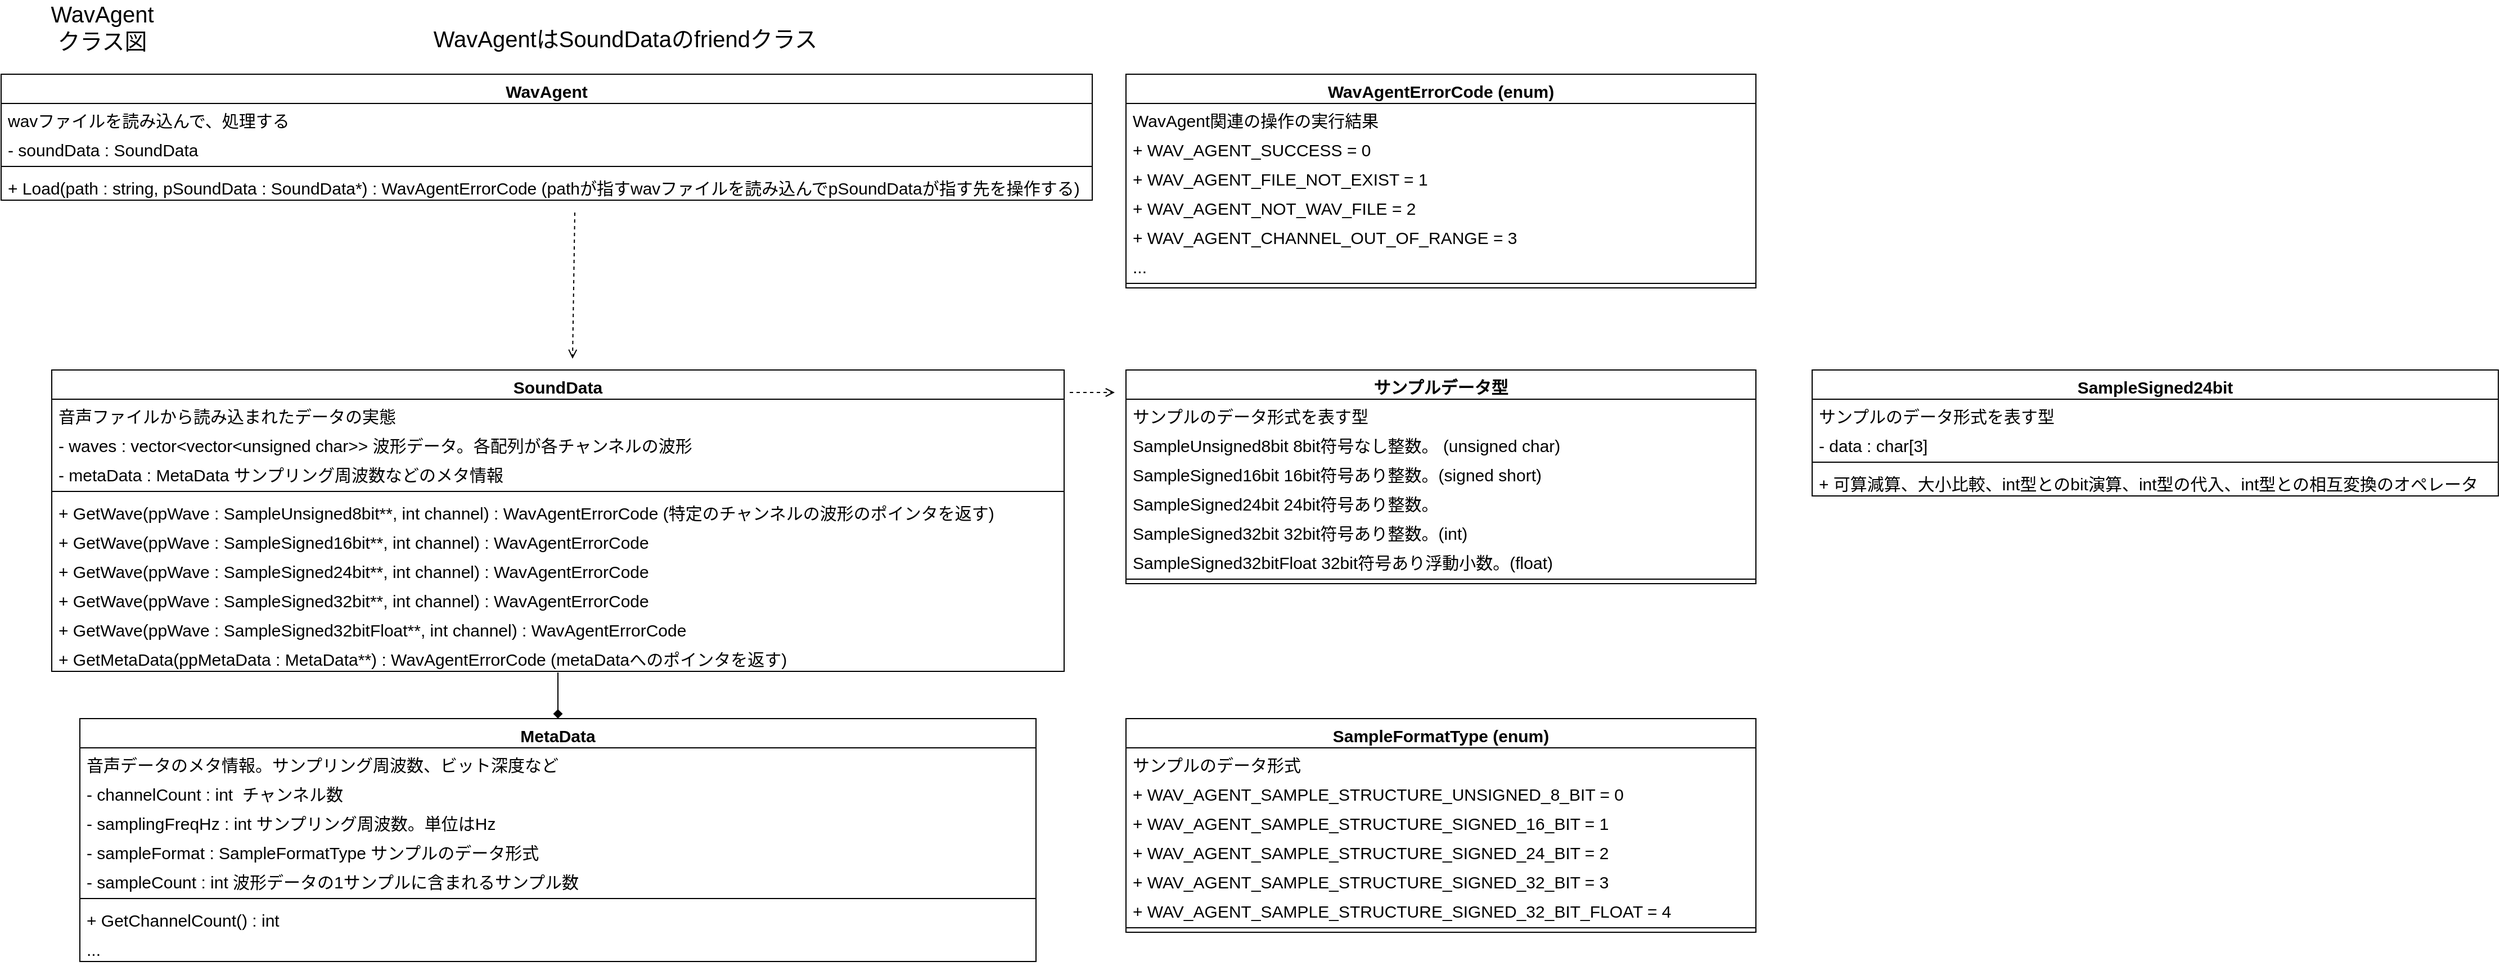 <mxfile version="18.0.1" type="device"><diagram id="sFYjaW0Df-qgoLJA89yq" name="ページ1"><mxGraphModel dx="1597" dy="1442" grid="1" gridSize="10" guides="1" tooltips="1" connect="1" arrows="1" fold="1" page="1" pageScale="1" pageWidth="827" pageHeight="1169" math="0" shadow="0"><root><mxCell id="0"/><mxCell id="1" parent="0"/><mxCell id="KM53aF1GowAJqY1VJPhq-1" value="WavAgentクラス図" style="text;html=1;strokeColor=none;fillColor=none;align=center;verticalAlign=middle;whiteSpace=wrap;rounded=0;fontSize=20;" parent="1" vertex="1"><mxGeometry x="-100" y="390" width="60" height="30" as="geometry"/></mxCell><mxCell id="KM53aF1GowAJqY1VJPhq-11" value="" style="endArrow=open;html=1;rounded=0;fontSize=15;endFill=0;entryX=0.5;entryY=0;entryDx=0;entryDy=0;dashed=1;" parent="1" edge="1"><mxGeometry width="50" height="50" relative="1" as="geometry"><mxPoint x="350" y="570" as="sourcePoint"/><mxPoint x="348" y="700" as="targetPoint"/><Array as="points"/></mxGeometry></mxCell><mxCell id="KM53aF1GowAJqY1VJPhq-13" value="WavAgent" style="swimlane;fontStyle=1;align=center;verticalAlign=top;childLayout=stackLayout;horizontal=1;startSize=26;horizontalStack=0;resizeParent=1;resizeParentMax=0;resizeLast=0;collapsible=1;marginBottom=0;fontSize=15;" parent="1" vertex="1"><mxGeometry x="-160" y="447" width="970" height="112" as="geometry"/></mxCell><mxCell id="KM53aF1GowAJqY1VJPhq-14" value="wavファイルを読み込んで、処理する" style="text;strokeColor=none;fillColor=none;align=left;verticalAlign=top;spacingLeft=4;spacingRight=4;overflow=hidden;rotatable=0;points=[[0,0.5],[1,0.5]];portConstraint=eastwest;fontSize=15;" parent="KM53aF1GowAJqY1VJPhq-13" vertex="1"><mxGeometry y="26" width="970" height="26" as="geometry"/></mxCell><mxCell id="KM53aF1GowAJqY1VJPhq-18" value="- soundData : SoundData" style="text;strokeColor=none;fillColor=none;align=left;verticalAlign=top;spacingLeft=4;spacingRight=4;overflow=hidden;rotatable=0;points=[[0,0.5],[1,0.5]];portConstraint=eastwest;fontSize=15;" parent="KM53aF1GowAJqY1VJPhq-13" vertex="1"><mxGeometry y="52" width="970" height="26" as="geometry"/></mxCell><mxCell id="KM53aF1GowAJqY1VJPhq-15" value="" style="line;strokeWidth=1;fillColor=none;align=left;verticalAlign=middle;spacingTop=-1;spacingLeft=3;spacingRight=3;rotatable=0;labelPosition=right;points=[];portConstraint=eastwest;fontSize=15;" parent="KM53aF1GowAJqY1VJPhq-13" vertex="1"><mxGeometry y="78" width="970" height="8" as="geometry"/></mxCell><mxCell id="KM53aF1GowAJqY1VJPhq-16" value="+ Load(path : string, pSoundData : SoundData*) : WavAgentErrorCode (pathが指すwavファイルを読み込んでpSoundDataが指す先を操作する)" style="text;strokeColor=none;fillColor=none;align=left;verticalAlign=top;spacingLeft=4;spacingRight=4;overflow=hidden;rotatable=0;points=[[0,0.5],[1,0.5]];portConstraint=eastwest;fontSize=15;" parent="KM53aF1GowAJqY1VJPhq-13" vertex="1"><mxGeometry y="86" width="970" height="26" as="geometry"/></mxCell><mxCell id="KM53aF1GowAJqY1VJPhq-19" value="SoundData" style="swimlane;fontStyle=1;align=center;verticalAlign=top;childLayout=stackLayout;horizontal=1;startSize=26;horizontalStack=0;resizeParent=1;resizeParentMax=0;resizeLast=0;collapsible=1;marginBottom=0;fontSize=15;" parent="1" vertex="1"><mxGeometry x="-115" y="710" width="900" height="268" as="geometry"/></mxCell><mxCell id="KM53aF1GowAJqY1VJPhq-20" value="音声ファイルから読み込まれたデータの実態" style="text;strokeColor=none;fillColor=none;align=left;verticalAlign=top;spacingLeft=4;spacingRight=4;overflow=hidden;rotatable=0;points=[[0,0.5],[1,0.5]];portConstraint=eastwest;fontSize=15;" parent="KM53aF1GowAJqY1VJPhq-19" vertex="1"><mxGeometry y="26" width="900" height="26" as="geometry"/></mxCell><mxCell id="KM53aF1GowAJqY1VJPhq-21" value="- waves : vector&lt;vector&lt;unsigned char&gt;&gt; 波形データ。各配列が各チャンネルの波形" style="text;strokeColor=none;fillColor=none;align=left;verticalAlign=top;spacingLeft=4;spacingRight=4;overflow=hidden;rotatable=0;points=[[0,0.5],[1,0.5]];portConstraint=eastwest;fontSize=15;" parent="KM53aF1GowAJqY1VJPhq-19" vertex="1"><mxGeometry y="52" width="900" height="26" as="geometry"/></mxCell><mxCell id="KM53aF1GowAJqY1VJPhq-25" value="- metaData : MetaData サンプリング周波数などのメタ情報" style="text;strokeColor=none;fillColor=none;align=left;verticalAlign=top;spacingLeft=4;spacingRight=4;overflow=hidden;rotatable=0;points=[[0,0.5],[1,0.5]];portConstraint=eastwest;fontSize=15;" parent="KM53aF1GowAJqY1VJPhq-19" vertex="1"><mxGeometry y="78" width="900" height="26" as="geometry"/></mxCell><mxCell id="KM53aF1GowAJqY1VJPhq-22" value="" style="line;strokeWidth=1;fillColor=none;align=left;verticalAlign=middle;spacingTop=-1;spacingLeft=3;spacingRight=3;rotatable=0;labelPosition=right;points=[];portConstraint=eastwest;fontSize=15;" parent="KM53aF1GowAJqY1VJPhq-19" vertex="1"><mxGeometry y="104" width="900" height="8" as="geometry"/></mxCell><mxCell id="ySsWwvo2Xa3-TWAUi2-A-1" value="+ GetWave(ppWave : SampleUnsigned8bit**, int channel) : WavAgentErrorCode (特定のチャンネルの波形のポインタを返す)" style="text;strokeColor=none;fillColor=none;align=left;verticalAlign=top;spacingLeft=4;spacingRight=4;overflow=hidden;rotatable=0;points=[[0,0.5],[1,0.5]];portConstraint=eastwest;fontSize=15;" parent="KM53aF1GowAJqY1VJPhq-19" vertex="1"><mxGeometry y="112" width="900" height="26" as="geometry"/></mxCell><mxCell id="KM53aF1GowAJqY1VJPhq-23" value="+ GetWave(ppWave : SampleSigned16bit**, int channel) : WavAgentErrorCode  " style="text;strokeColor=none;fillColor=none;align=left;verticalAlign=top;spacingLeft=4;spacingRight=4;overflow=hidden;rotatable=0;points=[[0,0.5],[1,0.5]];portConstraint=eastwest;fontSize=15;" parent="KM53aF1GowAJqY1VJPhq-19" vertex="1"><mxGeometry y="138" width="900" height="26" as="geometry"/></mxCell><mxCell id="IOUV4a30uOZl12x7yt62-7" value="+ GetWave(ppWave : SampleSigned24bit**, int channel) : WavAgentErrorCode " style="text;strokeColor=none;fillColor=none;align=left;verticalAlign=top;spacingLeft=4;spacingRight=4;overflow=hidden;rotatable=0;points=[[0,0.5],[1,0.5]];portConstraint=eastwest;fontSize=15;" parent="KM53aF1GowAJqY1VJPhq-19" vertex="1"><mxGeometry y="164" width="900" height="26" as="geometry"/></mxCell><mxCell id="IOUV4a30uOZl12x7yt62-8" value="+ GetWave(ppWave : SampleSigned32bit**, int channel) : WavAgentErrorCode  " style="text;strokeColor=none;fillColor=none;align=left;verticalAlign=top;spacingLeft=4;spacingRight=4;overflow=hidden;rotatable=0;points=[[0,0.5],[1,0.5]];portConstraint=eastwest;fontSize=15;" parent="KM53aF1GowAJqY1VJPhq-19" vertex="1"><mxGeometry y="190" width="900" height="26" as="geometry"/></mxCell><mxCell id="IOUV4a30uOZl12x7yt62-21" value="+ GetWave(ppWave : SampleSigned32bitFloat**, int channel) : WavAgentErrorCode  " style="text;strokeColor=none;fillColor=none;align=left;verticalAlign=top;spacingLeft=4;spacingRight=4;overflow=hidden;rotatable=0;points=[[0,0.5],[1,0.5]];portConstraint=eastwest;fontSize=15;" parent="KM53aF1GowAJqY1VJPhq-19" vertex="1"><mxGeometry y="216" width="900" height="26" as="geometry"/></mxCell><mxCell id="KM53aF1GowAJqY1VJPhq-24" value="+ GetMetaData(ppMetaData : MetaData**) : WavAgentErrorCode (metaDataへのポインタを返す)" style="text;strokeColor=none;fillColor=none;align=left;verticalAlign=top;spacingLeft=4;spacingRight=4;overflow=hidden;rotatable=0;points=[[0,0.5],[1,0.5]];portConstraint=eastwest;fontSize=15;" parent="KM53aF1GowAJqY1VJPhq-19" vertex="1"><mxGeometry y="242" width="900" height="26" as="geometry"/></mxCell><mxCell id="KM53aF1GowAJqY1VJPhq-27" value="MetaData" style="swimlane;fontStyle=1;align=center;verticalAlign=top;childLayout=stackLayout;horizontal=1;startSize=26;horizontalStack=0;resizeParent=1;resizeParentMax=0;resizeLast=0;collapsible=1;marginBottom=0;fontSize=15;" parent="1" vertex="1"><mxGeometry x="-90" y="1020" width="850" height="216" as="geometry"/></mxCell><mxCell id="KM53aF1GowAJqY1VJPhq-28" value="音声データのメタ情報。サンプリング周波数、ビット深度など" style="text;strokeColor=none;fillColor=none;align=left;verticalAlign=top;spacingLeft=4;spacingRight=4;overflow=hidden;rotatable=0;points=[[0,0.5],[1,0.5]];portConstraint=eastwest;fontSize=15;" parent="KM53aF1GowAJqY1VJPhq-27" vertex="1"><mxGeometry y="26" width="850" height="26" as="geometry"/></mxCell><mxCell id="KM53aF1GowAJqY1VJPhq-29" value="- channelCount : int  チャンネル数    " style="text;strokeColor=none;fillColor=none;align=left;verticalAlign=top;spacingLeft=4;spacingRight=4;overflow=hidden;rotatable=0;points=[[0,0.5],[1,0.5]];portConstraint=eastwest;fontSize=15;" parent="KM53aF1GowAJqY1VJPhq-27" vertex="1"><mxGeometry y="52" width="850" height="26" as="geometry"/></mxCell><mxCell id="KM53aF1GowAJqY1VJPhq-30" value="- samplingFreqHz : int サンプリング周波数。単位はHz" style="text;strokeColor=none;fillColor=none;align=left;verticalAlign=top;spacingLeft=4;spacingRight=4;overflow=hidden;rotatable=0;points=[[0,0.5],[1,0.5]];portConstraint=eastwest;fontSize=15;" parent="KM53aF1GowAJqY1VJPhq-27" vertex="1"><mxGeometry y="78" width="850" height="26" as="geometry"/></mxCell><mxCell id="KM53aF1GowAJqY1VJPhq-34" value="- sampleFormat : SampleFormatType サンプルのデータ形式" style="text;strokeColor=none;fillColor=none;align=left;verticalAlign=top;spacingLeft=4;spacingRight=4;overflow=hidden;rotatable=0;points=[[0,0.5],[1,0.5]];portConstraint=eastwest;fontSize=15;" parent="KM53aF1GowAJqY1VJPhq-27" vertex="1"><mxGeometry y="104" width="850" height="26" as="geometry"/></mxCell><mxCell id="ySsWwvo2Xa3-TWAUi2-A-3" value="- sampleCount : int 波形データの1サンプルに含まれるサンプル数" style="text;strokeColor=none;fillColor=none;align=left;verticalAlign=top;spacingLeft=4;spacingRight=4;overflow=hidden;rotatable=0;points=[[0,0.5],[1,0.5]];portConstraint=eastwest;fontSize=15;" parent="KM53aF1GowAJqY1VJPhq-27" vertex="1"><mxGeometry y="130" width="850" height="26" as="geometry"/></mxCell><mxCell id="KM53aF1GowAJqY1VJPhq-31" value="" style="line;strokeWidth=1;fillColor=none;align=left;verticalAlign=middle;spacingTop=-1;spacingLeft=3;spacingRight=3;rotatable=0;labelPosition=right;points=[];portConstraint=eastwest;fontSize=15;" parent="KM53aF1GowAJqY1VJPhq-27" vertex="1"><mxGeometry y="156" width="850" height="8" as="geometry"/></mxCell><mxCell id="ySsWwvo2Xa3-TWAUi2-A-4" value="+ GetChannelCount() : int" style="text;strokeColor=none;fillColor=none;align=left;verticalAlign=top;spacingLeft=4;spacingRight=4;overflow=hidden;rotatable=0;points=[[0,0.5],[1,0.5]];portConstraint=eastwest;fontSize=15;" parent="KM53aF1GowAJqY1VJPhq-27" vertex="1"><mxGeometry y="164" width="850" height="26" as="geometry"/></mxCell><mxCell id="ySsWwvo2Xa3-TWAUi2-A-5" value="..." style="text;strokeColor=none;fillColor=none;align=left;verticalAlign=top;spacingLeft=4;spacingRight=4;overflow=hidden;rotatable=0;points=[[0,0.5],[1,0.5]];portConstraint=eastwest;fontSize=15;" parent="KM53aF1GowAJqY1VJPhq-27" vertex="1"><mxGeometry y="190" width="850" height="26" as="geometry"/></mxCell><mxCell id="KM53aF1GowAJqY1VJPhq-35" value="" style="endArrow=diamond;html=1;rounded=0;fontSize=15;endFill=1;entryX=0.5;entryY=0;entryDx=0;entryDy=0;exitX=0.5;exitY=1.038;exitDx=0;exitDy=0;exitPerimeter=0;" parent="1" source="KM53aF1GowAJqY1VJPhq-24" target="KM53aF1GowAJqY1VJPhq-27" edge="1"><mxGeometry width="50" height="50" relative="1" as="geometry"><mxPoint x="335" y="880" as="sourcePoint"/><mxPoint x="358" y="710" as="targetPoint"/><Array as="points"/></mxGeometry></mxCell><mxCell id="KM53aF1GowAJqY1VJPhq-36" value="WavAgentErrorCode (enum)" style="swimlane;fontStyle=1;align=center;verticalAlign=top;childLayout=stackLayout;horizontal=1;startSize=26;horizontalStack=0;resizeParent=1;resizeParentMax=0;resizeLast=0;collapsible=1;marginBottom=0;fontSize=15;" parent="1" vertex="1"><mxGeometry x="840" y="447" width="560" height="190" as="geometry"/></mxCell><mxCell id="KM53aF1GowAJqY1VJPhq-37" value="WavAgent関連の操作の実行結果" style="text;strokeColor=none;fillColor=none;align=left;verticalAlign=top;spacingLeft=4;spacingRight=4;overflow=hidden;rotatable=0;points=[[0,0.5],[1,0.5]];portConstraint=eastwest;fontSize=15;" parent="KM53aF1GowAJqY1VJPhq-36" vertex="1"><mxGeometry y="26" width="560" height="26" as="geometry"/></mxCell><mxCell id="KM53aF1GowAJqY1VJPhq-38" value="+ WAV_AGENT_SUCCESS = 0" style="text;strokeColor=none;fillColor=none;align=left;verticalAlign=top;spacingLeft=4;spacingRight=4;overflow=hidden;rotatable=0;points=[[0,0.5],[1,0.5]];portConstraint=eastwest;fontSize=15;" parent="KM53aF1GowAJqY1VJPhq-36" vertex="1"><mxGeometry y="52" width="560" height="26" as="geometry"/></mxCell><mxCell id="WMGBoi3GIoz4tmamh1mY-2" value="+ WAV_AGENT_FILE_NOT_EXIST = 1" style="text;strokeColor=none;fillColor=none;align=left;verticalAlign=top;spacingLeft=4;spacingRight=4;overflow=hidden;rotatable=0;points=[[0,0.5],[1,0.5]];portConstraint=eastwest;fontSize=15;" parent="KM53aF1GowAJqY1VJPhq-36" vertex="1"><mxGeometry y="78" width="560" height="26" as="geometry"/></mxCell><mxCell id="KM53aF1GowAJqY1VJPhq-42" value="+ WAV_AGENT_NOT_WAV_FILE = 2" style="text;strokeColor=none;fillColor=none;align=left;verticalAlign=top;spacingLeft=4;spacingRight=4;overflow=hidden;rotatable=0;points=[[0,0.5],[1,0.5]];portConstraint=eastwest;fontSize=15;" parent="KM53aF1GowAJqY1VJPhq-36" vertex="1"><mxGeometry y="104" width="560" height="26" as="geometry"/></mxCell><mxCell id="WMGBoi3GIoz4tmamh1mY-3" value="+ WAV_AGENT_CHANNEL_OUT_OF_RANGE = 3" style="text;strokeColor=none;fillColor=none;align=left;verticalAlign=top;spacingLeft=4;spacingRight=4;overflow=hidden;rotatable=0;points=[[0,0.5],[1,0.5]];portConstraint=eastwest;fontSize=15;" parent="KM53aF1GowAJqY1VJPhq-36" vertex="1"><mxGeometry y="130" width="560" height="26" as="geometry"/></mxCell><mxCell id="KM53aF1GowAJqY1VJPhq-43" value="..." style="text;strokeColor=none;fillColor=none;align=left;verticalAlign=top;spacingLeft=4;spacingRight=4;overflow=hidden;rotatable=0;points=[[0,0.5],[1,0.5]];portConstraint=eastwest;fontSize=15;" parent="KM53aF1GowAJqY1VJPhq-36" vertex="1"><mxGeometry y="156" width="560" height="26" as="geometry"/></mxCell><mxCell id="KM53aF1GowAJqY1VJPhq-39" value="" style="line;strokeWidth=1;fillColor=none;align=left;verticalAlign=middle;spacingTop=-1;spacingLeft=3;spacingRight=3;rotatable=0;labelPosition=right;points=[];portConstraint=eastwest;fontSize=15;" parent="KM53aF1GowAJqY1VJPhq-36" vertex="1"><mxGeometry y="182" width="560" height="8" as="geometry"/></mxCell><mxCell id="MkEU0VOqpneP5XHMAvUJ-1" value="WavAgentはSoundDataのfriendクラス" style="text;html=1;strokeColor=none;fillColor=none;align=center;verticalAlign=middle;whiteSpace=wrap;rounded=0;fontSize=20;" parent="1" vertex="1"><mxGeometry x="200" y="400" width="390" height="30" as="geometry"/></mxCell><mxCell id="ySsWwvo2Xa3-TWAUi2-A-6" value="SampleFormatType (enum)" style="swimlane;fontStyle=1;align=center;verticalAlign=top;childLayout=stackLayout;horizontal=1;startSize=26;horizontalStack=0;resizeParent=1;resizeParentMax=0;resizeLast=0;collapsible=1;marginBottom=0;fontSize=15;" parent="1" vertex="1"><mxGeometry x="840" y="1020" width="560" height="190" as="geometry"/></mxCell><mxCell id="ySsWwvo2Xa3-TWAUi2-A-7" value="サンプルのデータ形式" style="text;strokeColor=none;fillColor=none;align=left;verticalAlign=top;spacingLeft=4;spacingRight=4;overflow=hidden;rotatable=0;points=[[0,0.5],[1,0.5]];portConstraint=eastwest;fontSize=15;" parent="ySsWwvo2Xa3-TWAUi2-A-6" vertex="1"><mxGeometry y="26" width="560" height="26" as="geometry"/></mxCell><mxCell id="ySsWwvo2Xa3-TWAUi2-A-8" value="+ WAV_AGENT_SAMPLE_STRUCTURE_UNSIGNED_8_BIT = 0" style="text;strokeColor=none;fillColor=none;align=left;verticalAlign=top;spacingLeft=4;spacingRight=4;overflow=hidden;rotatable=0;points=[[0,0.5],[1,0.5]];portConstraint=eastwest;fontSize=15;" parent="ySsWwvo2Xa3-TWAUi2-A-6" vertex="1"><mxGeometry y="52" width="560" height="26" as="geometry"/></mxCell><mxCell id="ySsWwvo2Xa3-TWAUi2-A-14" value="+ WAV_AGENT_SAMPLE_STRUCTURE_SIGNED_16_BIT = 1" style="text;strokeColor=none;fillColor=none;align=left;verticalAlign=top;spacingLeft=4;spacingRight=4;overflow=hidden;rotatable=0;points=[[0,0.5],[1,0.5]];portConstraint=eastwest;fontSize=15;" parent="ySsWwvo2Xa3-TWAUi2-A-6" vertex="1"><mxGeometry y="78" width="560" height="26" as="geometry"/></mxCell><mxCell id="ySsWwvo2Xa3-TWAUi2-A-15" value="+ WAV_AGENT_SAMPLE_STRUCTURE_SIGNED_24_BIT = 2" style="text;strokeColor=none;fillColor=none;align=left;verticalAlign=top;spacingLeft=4;spacingRight=4;overflow=hidden;rotatable=0;points=[[0,0.5],[1,0.5]];portConstraint=eastwest;fontSize=15;" parent="ySsWwvo2Xa3-TWAUi2-A-6" vertex="1"><mxGeometry y="104" width="560" height="26" as="geometry"/></mxCell><mxCell id="IOUV4a30uOZl12x7yt62-22" value="+ WAV_AGENT_SAMPLE_STRUCTURE_SIGNED_32_BIT = 3" style="text;strokeColor=none;fillColor=none;align=left;verticalAlign=top;spacingLeft=4;spacingRight=4;overflow=hidden;rotatable=0;points=[[0,0.5],[1,0.5]];portConstraint=eastwest;fontSize=15;" parent="ySsWwvo2Xa3-TWAUi2-A-6" vertex="1"><mxGeometry y="130" width="560" height="26" as="geometry"/></mxCell><mxCell id="IOUV4a30uOZl12x7yt62-23" value="+ WAV_AGENT_SAMPLE_STRUCTURE_SIGNED_32_BIT_FLOAT = 4" style="text;strokeColor=none;fillColor=none;align=left;verticalAlign=top;spacingLeft=4;spacingRight=4;overflow=hidden;rotatable=0;points=[[0,0.5],[1,0.5]];portConstraint=eastwest;fontSize=15;" parent="ySsWwvo2Xa3-TWAUi2-A-6" vertex="1"><mxGeometry y="156" width="560" height="26" as="geometry"/></mxCell><mxCell id="ySsWwvo2Xa3-TWAUi2-A-13" value="" style="line;strokeWidth=1;fillColor=none;align=left;verticalAlign=middle;spacingTop=-1;spacingLeft=3;spacingRight=3;rotatable=0;labelPosition=right;points=[];portConstraint=eastwest;fontSize=15;" parent="ySsWwvo2Xa3-TWAUi2-A-6" vertex="1"><mxGeometry y="182" width="560" height="8" as="geometry"/></mxCell><mxCell id="IOUV4a30uOZl12x7yt62-1" value="サンプルデータ型" style="swimlane;fontStyle=1;align=center;verticalAlign=top;childLayout=stackLayout;horizontal=1;startSize=26;horizontalStack=0;resizeParent=1;resizeParentMax=0;resizeLast=0;collapsible=1;marginBottom=0;fontSize=15;" parent="1" vertex="1"><mxGeometry x="840" y="710" width="560" height="190" as="geometry"/></mxCell><mxCell id="IOUV4a30uOZl12x7yt62-2" value="サンプルのデータ形式を表す型" style="text;strokeColor=none;fillColor=none;align=left;verticalAlign=top;spacingLeft=4;spacingRight=4;overflow=hidden;rotatable=0;points=[[0,0.5],[1,0.5]];portConstraint=eastwest;fontSize=15;" parent="IOUV4a30uOZl12x7yt62-1" vertex="1"><mxGeometry y="26" width="560" height="26" as="geometry"/></mxCell><mxCell id="IOUV4a30uOZl12x7yt62-5" value="SampleUnsigned8bit 8bit符号なし整数。 (unsigned char)" style="text;strokeColor=none;fillColor=none;align=left;verticalAlign=top;spacingLeft=4;spacingRight=4;overflow=hidden;rotatable=0;points=[[0,0.5],[1,0.5]];portConstraint=eastwest;fontSize=15;" parent="IOUV4a30uOZl12x7yt62-1" vertex="1"><mxGeometry y="52" width="560" height="26" as="geometry"/></mxCell><mxCell id="IOUV4a30uOZl12x7yt62-3" value="SampleSigned16bit 16bit符号あり整数。(signed short)" style="text;strokeColor=none;fillColor=none;align=left;verticalAlign=top;spacingLeft=4;spacingRight=4;overflow=hidden;rotatable=0;points=[[0,0.5],[1,0.5]];portConstraint=eastwest;fontSize=15;" parent="IOUV4a30uOZl12x7yt62-1" vertex="1"><mxGeometry y="78" width="560" height="26" as="geometry"/></mxCell><mxCell id="IOUV4a30uOZl12x7yt62-9" value="SampleSigned24bit 24bit符号あり整数。" style="text;strokeColor=none;fillColor=none;align=left;verticalAlign=top;spacingLeft=4;spacingRight=4;overflow=hidden;rotatable=0;points=[[0,0.5],[1,0.5]];portConstraint=eastwest;fontSize=15;" parent="IOUV4a30uOZl12x7yt62-1" vertex="1"><mxGeometry y="104" width="560" height="26" as="geometry"/></mxCell><mxCell id="IOUV4a30uOZl12x7yt62-10" value="SampleSigned32bit 32bit符号あり整数。(int)" style="text;strokeColor=none;fillColor=none;align=left;verticalAlign=top;spacingLeft=4;spacingRight=4;overflow=hidden;rotatable=0;points=[[0,0.5],[1,0.5]];portConstraint=eastwest;fontSize=15;" parent="IOUV4a30uOZl12x7yt62-1" vertex="1"><mxGeometry y="130" width="560" height="26" as="geometry"/></mxCell><mxCell id="IOUV4a30uOZl12x7yt62-20" value="SampleSigned32bitFloat 32bit符号あり浮動小数。(float)" style="text;strokeColor=none;fillColor=none;align=left;verticalAlign=top;spacingLeft=4;spacingRight=4;overflow=hidden;rotatable=0;points=[[0,0.5],[1,0.5]];portConstraint=eastwest;fontSize=15;" parent="IOUV4a30uOZl12x7yt62-1" vertex="1"><mxGeometry y="156" width="560" height="26" as="geometry"/></mxCell><mxCell id="IOUV4a30uOZl12x7yt62-6" value="" style="line;strokeWidth=1;fillColor=none;align=left;verticalAlign=middle;spacingTop=-1;spacingLeft=3;spacingRight=3;rotatable=0;labelPosition=right;points=[];portConstraint=eastwest;fontSize=15;" parent="IOUV4a30uOZl12x7yt62-1" vertex="1"><mxGeometry y="182" width="560" height="8" as="geometry"/></mxCell><mxCell id="IOUV4a30uOZl12x7yt62-11" value="SampleSigned24bit" style="swimlane;fontStyle=1;align=center;verticalAlign=top;childLayout=stackLayout;horizontal=1;startSize=26;horizontalStack=0;resizeParent=1;resizeParentMax=0;resizeLast=0;collapsible=1;marginBottom=0;fontSize=15;" parent="1" vertex="1"><mxGeometry x="1450" y="710" width="610" height="112" as="geometry"/></mxCell><mxCell id="IOUV4a30uOZl12x7yt62-12" value="サンプルのデータ形式を表す型" style="text;strokeColor=none;fillColor=none;align=left;verticalAlign=top;spacingLeft=4;spacingRight=4;overflow=hidden;rotatable=0;points=[[0,0.5],[1,0.5]];portConstraint=eastwest;fontSize=15;" parent="IOUV4a30uOZl12x7yt62-11" vertex="1"><mxGeometry y="26" width="610" height="26" as="geometry"/></mxCell><mxCell id="IOUV4a30uOZl12x7yt62-16" value="- data : char[3]" style="text;strokeColor=none;fillColor=none;align=left;verticalAlign=top;spacingLeft=4;spacingRight=4;overflow=hidden;rotatable=0;points=[[0,0.5],[1,0.5]];portConstraint=eastwest;fontSize=15;" parent="IOUV4a30uOZl12x7yt62-11" vertex="1"><mxGeometry y="52" width="610" height="26" as="geometry"/></mxCell><mxCell id="IOUV4a30uOZl12x7yt62-17" value="" style="line;strokeWidth=1;fillColor=none;align=left;verticalAlign=middle;spacingTop=-1;spacingLeft=3;spacingRight=3;rotatable=0;labelPosition=right;points=[];portConstraint=eastwest;fontSize=15;" parent="IOUV4a30uOZl12x7yt62-11" vertex="1"><mxGeometry y="78" width="610" height="8" as="geometry"/></mxCell><mxCell id="IOUV4a30uOZl12x7yt62-18" value="+ 可算減算、大小比較、int型とのbit演算、int型の代入、int型との相互変換のオペレータ" style="text;strokeColor=none;fillColor=none;align=left;verticalAlign=top;spacingLeft=4;spacingRight=4;overflow=hidden;rotatable=0;points=[[0,0.5],[1,0.5]];portConstraint=eastwest;fontSize=15;" parent="IOUV4a30uOZl12x7yt62-11" vertex="1"><mxGeometry y="86" width="610" height="26" as="geometry"/></mxCell><mxCell id="IOUV4a30uOZl12x7yt62-19" value="" style="endArrow=open;html=1;rounded=0;fontSize=15;endFill=0;dashed=1;" parent="1" edge="1"><mxGeometry width="50" height="50" relative="1" as="geometry"><mxPoint x="790" y="730" as="sourcePoint"/><mxPoint x="830" y="730" as="targetPoint"/><Array as="points"/></mxGeometry></mxCell></root></mxGraphModel></diagram></mxfile>
